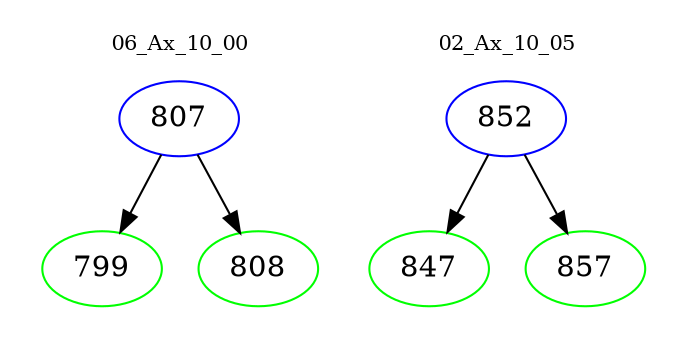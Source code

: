digraph{
subgraph cluster_0 {
color = white
label = "06_Ax_10_00";
fontsize=10;
T0_807 [label="807", color="blue"]
T0_807 -> T0_799 [color="black"]
T0_799 [label="799", color="green"]
T0_807 -> T0_808 [color="black"]
T0_808 [label="808", color="green"]
}
subgraph cluster_1 {
color = white
label = "02_Ax_10_05";
fontsize=10;
T1_852 [label="852", color="blue"]
T1_852 -> T1_847 [color="black"]
T1_847 [label="847", color="green"]
T1_852 -> T1_857 [color="black"]
T1_857 [label="857", color="green"]
}
}
